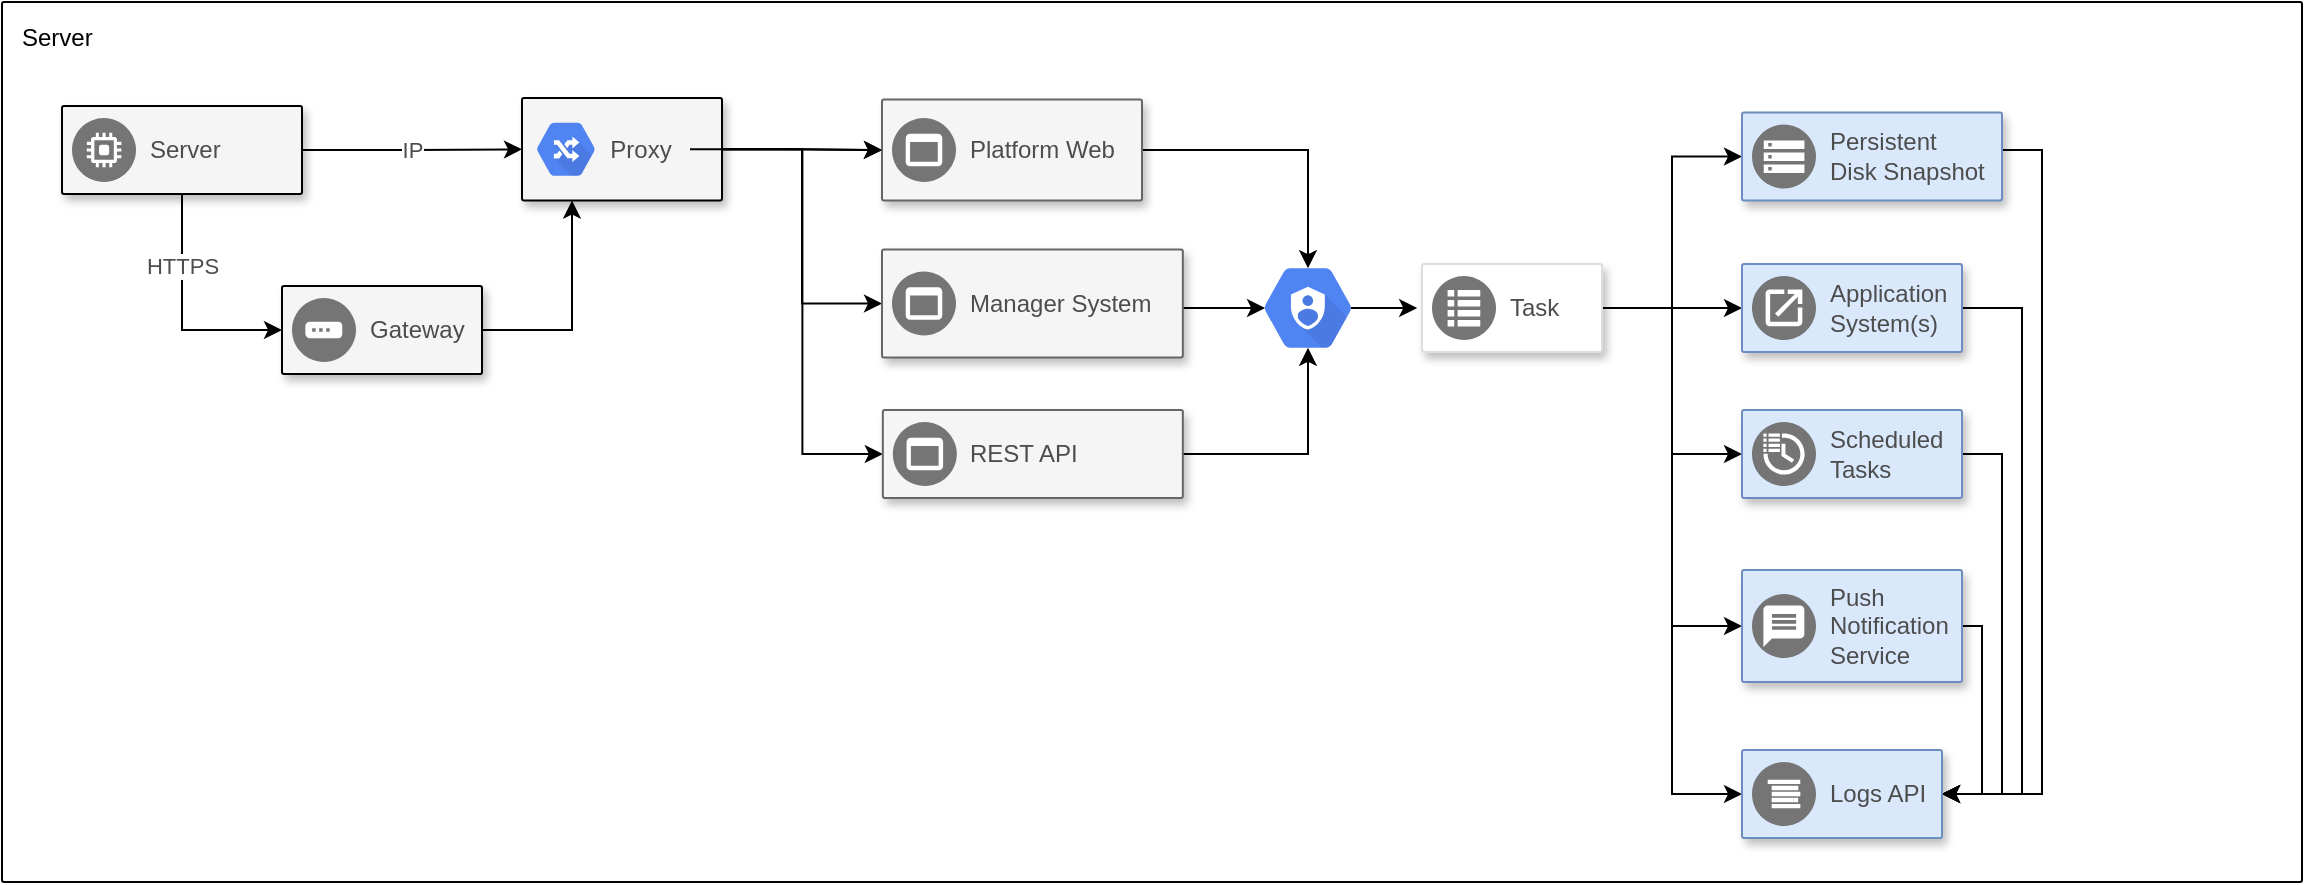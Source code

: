 <mxfile version="14.7.4" type="embed"><diagram id="f106602c-feb2-e66a-4537-3a34d633f6aa" name="Page-1"><mxGraphModel dx="1244" dy="642" grid="1" gridSize="10" guides="1" tooltips="1" connect="1" arrows="1" fold="1" page="1" pageScale="1" pageWidth="1169" pageHeight="827" background="none" math="0" shadow="0"><root><mxCell id="0"/><mxCell id="1" parent="0"/><mxCell id="dV1n4wa-xcsjoLgTKaDh-1084" value="Server" style="sketch=0;points=[[0,0,0],[0.25,0,0],[0.5,0,0],[0.75,0,0],[1,0,0],[1,0.25,0],[1,0.5,0],[1,0.75,0],[1,1,0],[0.75,1,0],[0.5,1,0],[0.25,1,0],[0,1,0],[0,0.75,0],[0,0.5,0],[0,0.25,0]];rounded=1;absoluteArcSize=1;arcSize=2;html=1;shadow=0;dashed=0;fontSize=12;align=left;verticalAlign=top;spacing=10;spacingTop=-4;" parent="1" vertex="1"><mxGeometry x="10" y="10" width="1150" height="440" as="geometry"/></mxCell><mxCell id="dV1n4wa-xcsjoLgTKaDh-1034" style="edgeStyle=orthogonalEdgeStyle;rounded=0;orthogonalLoop=1;jettySize=auto;html=1;entryX=0;entryY=0.5;entryDx=0;entryDy=0;fontColor=#4D4D4D;" parent="1" source="dV1n4wa-xcsjoLgTKaDh-1005" target="dV1n4wa-xcsjoLgTKaDh-1039" edge="1"><mxGeometry relative="1" as="geometry"><mxPoint x="400" y="84" as="targetPoint"/></mxGeometry></mxCell><mxCell id="dV1n4wa-xcsjoLgTKaDh-1043" style="edgeStyle=orthogonalEdgeStyle;rounded=0;orthogonalLoop=1;jettySize=auto;html=1;entryX=0;entryY=0.5;entryDx=0;entryDy=0;fontColor=#4D4D4D;" parent="1" source="dV1n4wa-xcsjoLgTKaDh-1005" target="dV1n4wa-xcsjoLgTKaDh-1041" edge="1"><mxGeometry relative="1" as="geometry"/></mxCell><mxCell id="dV1n4wa-xcsjoLgTKaDh-1044" style="edgeStyle=orthogonalEdgeStyle;rounded=0;orthogonalLoop=1;jettySize=auto;html=1;entryX=0;entryY=0.5;entryDx=0;entryDy=0;fontColor=#4D4D4D;" parent="1" source="dV1n4wa-xcsjoLgTKaDh-1005" target="dV1n4wa-xcsjoLgTKaDh-1045" edge="1"><mxGeometry relative="1" as="geometry"><mxPoint x="370" y="226" as="targetPoint"/></mxGeometry></mxCell><mxCell id="dV1n4wa-xcsjoLgTKaDh-1005" value="" style="shadow=1;strokeWidth=1;rounded=1;absoluteArcSize=1;arcSize=2;fillColor=#F5F5F5;" parent="1" vertex="1"><mxGeometry x="270" y="58" width="100" height="51.25" as="geometry"/></mxCell><mxCell id="dV1n4wa-xcsjoLgTKaDh-1061" style="edgeStyle=orthogonalEdgeStyle;rounded=0;orthogonalLoop=1;jettySize=auto;html=1;entryX=0;entryY=0.5;entryDx=0;entryDy=0;fontColor=#4D4D4D;" parent="1" source="dV1n4wa-xcsjoLgTKaDh-1007" target="dV1n4wa-xcsjoLgTKaDh-1015" edge="1"><mxGeometry relative="1" as="geometry"/></mxCell><mxCell id="dV1n4wa-xcsjoLgTKaDh-1062" style="edgeStyle=orthogonalEdgeStyle;rounded=0;orthogonalLoop=1;jettySize=auto;html=1;entryX=0;entryY=0.5;entryDx=0;entryDy=0;fontColor=#4D4D4D;" parent="1" source="dV1n4wa-xcsjoLgTKaDh-1007" target="dV1n4wa-xcsjoLgTKaDh-1019" edge="1"><mxGeometry relative="1" as="geometry"/></mxCell><mxCell id="dV1n4wa-xcsjoLgTKaDh-1063" style="edgeStyle=orthogonalEdgeStyle;rounded=0;orthogonalLoop=1;jettySize=auto;html=1;entryX=0;entryY=0.5;entryDx=0;entryDy=0;fontColor=#4D4D4D;" parent="1" source="dV1n4wa-xcsjoLgTKaDh-1007" target="dV1n4wa-xcsjoLgTKaDh-1025" edge="1"><mxGeometry relative="1" as="geometry"/></mxCell><mxCell id="dV1n4wa-xcsjoLgTKaDh-1064" style="edgeStyle=orthogonalEdgeStyle;rounded=0;orthogonalLoop=1;jettySize=auto;html=1;entryX=0;entryY=0.5;entryDx=0;entryDy=0;fontColor=#4D4D4D;" parent="1" source="dV1n4wa-xcsjoLgTKaDh-1007" target="dV1n4wa-xcsjoLgTKaDh-1058" edge="1"><mxGeometry relative="1" as="geometry"/></mxCell><mxCell id="dV1n4wa-xcsjoLgTKaDh-1073" style="edgeStyle=orthogonalEdgeStyle;rounded=0;orthogonalLoop=1;jettySize=auto;html=1;entryX=0;entryY=0.5;entryDx=0;entryDy=0;fontColor=#4D4D4D;" parent="1" source="dV1n4wa-xcsjoLgTKaDh-1007" target="dV1n4wa-xcsjoLgTKaDh-1021" edge="1"><mxGeometry relative="1" as="geometry"/></mxCell><mxCell id="dV1n4wa-xcsjoLgTKaDh-1007" value="" style="strokeColor=#dddddd;shadow=1;strokeWidth=1;rounded=1;absoluteArcSize=1;arcSize=2;fillColor=default;gradientColor=none;fontColor=#4D4D4D;" parent="1" vertex="1"><mxGeometry x="720" y="141" width="90" height="44" as="geometry"/></mxCell><mxCell id="dV1n4wa-xcsjoLgTKaDh-1008" value="Task" style="sketch=0;dashed=0;connectable=0;html=1;fillColor=#757575;strokeColor=none;shape=mxgraph.gcp2.task_queues;part=1;labelPosition=right;verticalLabelPosition=middle;align=left;verticalAlign=middle;spacingLeft=5;fontSize=12;fontColor=#4D4D4D;" parent="dV1n4wa-xcsjoLgTKaDh-1007" vertex="1"><mxGeometry y="0.5" width="32" height="32" relative="1" as="geometry"><mxPoint x="5" y="-16" as="offset"/></mxGeometry></mxCell><mxCell id="dV1n4wa-xcsjoLgTKaDh-1028" value="IP" style="edgeStyle=orthogonalEdgeStyle;rounded=0;orthogonalLoop=1;jettySize=auto;html=1;fontColor=#4D4D4D;" parent="1" source="dV1n4wa-xcsjoLgTKaDh-1011" target="dV1n4wa-xcsjoLgTKaDh-1005" edge="1"><mxGeometry relative="1" as="geometry"/></mxCell><mxCell id="dV1n4wa-xcsjoLgTKaDh-1031" value="HTTPS" style="edgeStyle=orthogonalEdgeStyle;rounded=0;orthogonalLoop=1;jettySize=auto;html=1;entryX=0;entryY=0.5;entryDx=0;entryDy=0;fontColor=#4D4D4D;" parent="1" source="dV1n4wa-xcsjoLgTKaDh-1011" target="dV1n4wa-xcsjoLgTKaDh-1013" edge="1"><mxGeometry x="-0.39" relative="1" as="geometry"><mxPoint as="offset"/></mxGeometry></mxCell><mxCell id="dV1n4wa-xcsjoLgTKaDh-1011" value="" style="shadow=1;strokeWidth=1;rounded=1;absoluteArcSize=1;arcSize=2;fontColor=#4D4D4D;fillColor=#F5F5F5;" parent="1" vertex="1"><mxGeometry x="40" y="62" width="120" height="44" as="geometry"/></mxCell><mxCell id="dV1n4wa-xcsjoLgTKaDh-1012" value="Server" style="sketch=0;dashed=0;connectable=0;html=1;fillColor=#757575;strokeColor=none;shape=mxgraph.gcp2.dedicated_game_server;part=1;labelPosition=right;verticalLabelPosition=middle;align=left;verticalAlign=middle;spacingLeft=5;fontSize=12;fontColor=#4D4D4D;" parent="dV1n4wa-xcsjoLgTKaDh-1011" vertex="1"><mxGeometry y="0.5" width="32" height="32" relative="1" as="geometry"><mxPoint x="5" y="-16" as="offset"/></mxGeometry></mxCell><mxCell id="dV1n4wa-xcsjoLgTKaDh-1032" style="edgeStyle=orthogonalEdgeStyle;rounded=0;orthogonalLoop=1;jettySize=auto;html=1;entryX=0.25;entryY=1;entryDx=0;entryDy=0;fontColor=#4D4D4D;" parent="1" source="dV1n4wa-xcsjoLgTKaDh-1013" target="dV1n4wa-xcsjoLgTKaDh-1005" edge="1"><mxGeometry relative="1" as="geometry"/></mxCell><mxCell id="dV1n4wa-xcsjoLgTKaDh-1013" value="" style="shadow=1;strokeWidth=1;rounded=1;absoluteArcSize=1;arcSize=2;fontColor=#4D4D4D;fillColor=#F5F5F5;" parent="1" vertex="1"><mxGeometry x="150" y="152" width="100" height="44" as="geometry"/></mxCell><mxCell id="dV1n4wa-xcsjoLgTKaDh-1014" value="Gateway" style="sketch=0;dashed=0;connectable=0;html=1;fillColor=#757575;strokeColor=none;shape=mxgraph.gcp2.gateway;part=1;labelPosition=right;verticalLabelPosition=middle;align=left;verticalAlign=middle;spacingLeft=5;fontSize=12;fontColor=#4D4D4D;" parent="dV1n4wa-xcsjoLgTKaDh-1013" vertex="1"><mxGeometry y="0.5" width="32" height="32" relative="1" as="geometry"><mxPoint x="5" y="-16" as="offset"/></mxGeometry></mxCell><mxCell id="dV1n4wa-xcsjoLgTKaDh-1067" style="edgeStyle=orthogonalEdgeStyle;rounded=0;orthogonalLoop=1;jettySize=auto;html=1;entryX=1;entryY=0.5;entryDx=0;entryDy=0;fontColor=#4D4D4D;" parent="1" source="dV1n4wa-xcsjoLgTKaDh-1015" target="dV1n4wa-xcsjoLgTKaDh-1058" edge="1"><mxGeometry relative="1" as="geometry"><mxPoint x="1030" y="414" as="targetPoint"/><Array as="points"><mxPoint x="1020" y="163"/><mxPoint x="1020" y="406"/></Array></mxGeometry></mxCell><mxCell id="dV1n4wa-xcsjoLgTKaDh-1015" value="" style="strokeColor=#6c8ebf;shadow=1;strokeWidth=1;rounded=1;absoluteArcSize=1;arcSize=2;fillColor=#dae8fc;fontColor=#4D4D4D;" parent="1" vertex="1"><mxGeometry x="880" y="141" width="110" height="44" as="geometry"/></mxCell><mxCell id="dV1n4wa-xcsjoLgTKaDh-1016" value="Application&#10;System(s)" style="sketch=0;dashed=0;connectable=0;html=1;fillColor=#757575;strokeColor=none;shape=mxgraph.gcp2.application_system;part=1;labelPosition=right;verticalLabelPosition=middle;align=left;verticalAlign=middle;spacingLeft=5;fontSize=12;fontColor=#4D4D4D;" parent="dV1n4wa-xcsjoLgTKaDh-1015" vertex="1"><mxGeometry y="0.5" width="32" height="32" relative="1" as="geometry"><mxPoint x="5" y="-16" as="offset"/></mxGeometry></mxCell><mxCell id="dV1n4wa-xcsjoLgTKaDh-1066" style="edgeStyle=orthogonalEdgeStyle;rounded=0;orthogonalLoop=1;jettySize=auto;html=1;entryX=1;entryY=0.5;entryDx=0;entryDy=0;fontColor=#4D4D4D;" parent="1" source="dV1n4wa-xcsjoLgTKaDh-1019" target="dV1n4wa-xcsjoLgTKaDh-1058" edge="1"><mxGeometry relative="1" as="geometry"><mxPoint x="1020" y="264" as="targetPoint"/><Array as="points"><mxPoint x="1010" y="236"/><mxPoint x="1010" y="406"/></Array></mxGeometry></mxCell><mxCell id="dV1n4wa-xcsjoLgTKaDh-1019" value="" style="strokeColor=#6c8ebf;shadow=1;strokeWidth=1;rounded=1;absoluteArcSize=1;arcSize=2;fillColor=#dae8fc;fontColor=#4D4D4D;" parent="1" vertex="1"><mxGeometry x="880" y="214" width="110" height="44" as="geometry"/></mxCell><mxCell id="dV1n4wa-xcsjoLgTKaDh-1020" value="Scheduled&#10;Tasks" style="sketch=0;dashed=0;connectable=0;html=1;fillColor=#757575;strokeColor=none;shape=mxgraph.gcp2.scheduled_tasks;part=1;labelPosition=right;verticalLabelPosition=middle;align=left;verticalAlign=middle;spacingLeft=5;fontSize=12;fontColor=#4D4D4D;" parent="dV1n4wa-xcsjoLgTKaDh-1019" vertex="1"><mxGeometry y="0.5" width="32" height="32" relative="1" as="geometry"><mxPoint x="5" y="-16" as="offset"/></mxGeometry></mxCell><mxCell id="dV1n4wa-xcsjoLgTKaDh-1068" style="edgeStyle=orthogonalEdgeStyle;rounded=0;orthogonalLoop=1;jettySize=auto;html=1;entryX=1;entryY=0.5;entryDx=0;entryDy=0;fontColor=#4D4D4D;" parent="1" source="dV1n4wa-xcsjoLgTKaDh-1021" target="dV1n4wa-xcsjoLgTKaDh-1058" edge="1"><mxGeometry relative="1" as="geometry"><Array as="points"><mxPoint x="1030" y="84"/><mxPoint x="1030" y="406"/></Array></mxGeometry></mxCell><mxCell id="dV1n4wa-xcsjoLgTKaDh-1021" value="" style="strokeColor=#6c8ebf;shadow=1;strokeWidth=1;rounded=1;absoluteArcSize=1;arcSize=2;fillColor=#dae8fc;fontColor=#4D4D4D;" parent="1" vertex="1"><mxGeometry x="880" y="65.25" width="130" height="44" as="geometry"/></mxCell><mxCell id="dV1n4wa-xcsjoLgTKaDh-1022" value="Persistent&#10;Disk Snapshot" style="sketch=0;dashed=0;connectable=0;html=1;fillColor=#757575;strokeColor=none;shape=mxgraph.gcp2.persistent_disk_snapshot;part=1;labelPosition=right;verticalLabelPosition=middle;align=left;verticalAlign=middle;spacingLeft=5;fontSize=12;fontColor=#4D4D4D;" parent="dV1n4wa-xcsjoLgTKaDh-1021" vertex="1"><mxGeometry y="0.5" width="32" height="32" relative="1" as="geometry"><mxPoint x="5" y="-16" as="offset"/></mxGeometry></mxCell><mxCell id="dV1n4wa-xcsjoLgTKaDh-1065" style="edgeStyle=orthogonalEdgeStyle;rounded=0;orthogonalLoop=1;jettySize=auto;html=1;entryX=1;entryY=0.5;entryDx=0;entryDy=0;fontColor=#4D4D4D;" parent="1" source="dV1n4wa-xcsjoLgTKaDh-1025" target="dV1n4wa-xcsjoLgTKaDh-1058" edge="1"><mxGeometry relative="1" as="geometry"><Array as="points"><mxPoint x="1000" y="322"/><mxPoint x="1000" y="406"/></Array></mxGeometry></mxCell><mxCell id="dV1n4wa-xcsjoLgTKaDh-1025" value="" style="strokeColor=#6c8ebf;shadow=1;strokeWidth=1;rounded=1;absoluteArcSize=1;arcSize=2;fillColor=#dae8fc;fontColor=#4D4D4D;" parent="1" vertex="1"><mxGeometry x="880" y="294" width="110" height="56" as="geometry"/></mxCell><mxCell id="dV1n4wa-xcsjoLgTKaDh-1026" value="Push&#10;Notification&#10;Service" style="sketch=0;dashed=0;connectable=0;html=1;fillColor=#757575;strokeColor=none;shape=mxgraph.gcp2.push_notification_service;part=1;labelPosition=right;verticalLabelPosition=middle;align=left;verticalAlign=middle;spacingLeft=5;fontSize=12;fontColor=#4D4D4D;" parent="dV1n4wa-xcsjoLgTKaDh-1025" vertex="1"><mxGeometry y="0.5" width="32" height="32" relative="1" as="geometry"><mxPoint x="5" y="-16" as="offset"/></mxGeometry></mxCell><mxCell id="dV1n4wa-xcsjoLgTKaDh-1054" style="edgeStyle=orthogonalEdgeStyle;rounded=0;orthogonalLoop=1;jettySize=auto;html=1;entryX=0.5;entryY=0.16;entryDx=0;entryDy=0;entryPerimeter=0;fontColor=#4D4D4D;" parent="1" source="dV1n4wa-xcsjoLgTKaDh-1039" target="dV1n4wa-xcsjoLgTKaDh-1053" edge="1"><mxGeometry relative="1" as="geometry"/></mxCell><mxCell id="dV1n4wa-xcsjoLgTKaDh-1039" value="" style="shadow=1;strokeWidth=1;rounded=1;absoluteArcSize=1;arcSize=2;fillColor=#f5f5f5;strokeColor=#666666;fontColor=#4D4D4D;" parent="1" vertex="1"><mxGeometry x="450" y="58.75" width="130" height="50.5" as="geometry"/></mxCell><mxCell id="dV1n4wa-xcsjoLgTKaDh-1040" value="Platform Web" style="sketch=0;dashed=0;connectable=0;html=1;fillColor=#757575;strokeColor=none;shape=mxgraph.gcp2.frontend_platform_services;part=1;labelPosition=right;verticalLabelPosition=middle;align=left;verticalAlign=middle;spacingLeft=5;fontSize=12;fontColor=#4D4D4D;" parent="dV1n4wa-xcsjoLgTKaDh-1039" vertex="1"><mxGeometry y="0.5" width="32" height="32" relative="1" as="geometry"><mxPoint x="5" y="-16" as="offset"/></mxGeometry></mxCell><mxCell id="dV1n4wa-xcsjoLgTKaDh-1055" style="edgeStyle=orthogonalEdgeStyle;rounded=0;orthogonalLoop=1;jettySize=auto;html=1;entryX=0.175;entryY=0.5;entryDx=0;entryDy=0;entryPerimeter=0;fontColor=#4D4D4D;" parent="1" source="dV1n4wa-xcsjoLgTKaDh-1041" target="dV1n4wa-xcsjoLgTKaDh-1053" edge="1"><mxGeometry relative="1" as="geometry"><mxPoint x="632" y="163" as="targetPoint"/><Array as="points"><mxPoint x="610" y="163"/><mxPoint x="610" y="163"/></Array></mxGeometry></mxCell><mxCell id="dV1n4wa-xcsjoLgTKaDh-1041" value="" style="shadow=1;strokeWidth=1;rounded=1;absoluteArcSize=1;arcSize=2;fillColor=#f5f5f5;strokeColor=#666666;fontColor=#4D4D4D;" parent="1" vertex="1"><mxGeometry x="450" y="133.75" width="150.42" height="54" as="geometry"/></mxCell><mxCell id="dV1n4wa-xcsjoLgTKaDh-1042" value="Manager System" style="sketch=0;dashed=0;connectable=0;html=1;fillColor=#757575;strokeColor=none;shape=mxgraph.gcp2.frontend_platform_services;part=1;labelPosition=right;verticalLabelPosition=middle;align=left;verticalAlign=middle;spacingLeft=5;fontSize=12;fontColor=#4D4D4D;" parent="dV1n4wa-xcsjoLgTKaDh-1041" vertex="1"><mxGeometry y="0.5" width="32" height="32" relative="1" as="geometry"><mxPoint x="5" y="-16" as="offset"/></mxGeometry></mxCell><mxCell id="dV1n4wa-xcsjoLgTKaDh-1056" style="edgeStyle=orthogonalEdgeStyle;rounded=0;orthogonalLoop=1;jettySize=auto;html=1;entryX=0.5;entryY=0.84;entryDx=0;entryDy=0;entryPerimeter=0;fontColor=#4D4D4D;" parent="1" source="dV1n4wa-xcsjoLgTKaDh-1045" target="dV1n4wa-xcsjoLgTKaDh-1053" edge="1"><mxGeometry relative="1" as="geometry"/></mxCell><mxCell id="dV1n4wa-xcsjoLgTKaDh-1045" value="" style="shadow=1;strokeWidth=1;rounded=1;absoluteArcSize=1;arcSize=2;fillColor=#f5f5f5;strokeColor=#666666;fontColor=#4D4D4D;" parent="1" vertex="1"><mxGeometry x="450.42" y="214" width="150" height="44" as="geometry"/></mxCell><mxCell id="dV1n4wa-xcsjoLgTKaDh-1046" value="REST API" style="sketch=0;dashed=0;connectable=0;html=1;fillColor=#757575;strokeColor=none;shape=mxgraph.gcp2.frontend_platform_services;part=1;labelPosition=right;verticalLabelPosition=middle;align=left;verticalAlign=middle;spacingLeft=5;fontSize=12;fontColor=#4D4D4D;" parent="dV1n4wa-xcsjoLgTKaDh-1045" vertex="1"><mxGeometry y="0.5" width="32" height="32" relative="1" as="geometry"><mxPoint x="5" y="-16" as="offset"/></mxGeometry></mxCell><mxCell id="dV1n4wa-xcsjoLgTKaDh-1074" style="edgeStyle=orthogonalEdgeStyle;rounded=0;orthogonalLoop=1;jettySize=auto;html=1;entryX=-0.027;entryY=0.497;entryDx=0;entryDy=0;entryPerimeter=0;exitX=0.825;exitY=0.5;exitDx=0;exitDy=0;exitPerimeter=0;fontColor=#4D4D4D;" parent="1" source="dV1n4wa-xcsjoLgTKaDh-1053" target="dV1n4wa-xcsjoLgTKaDh-1007" edge="1"><mxGeometry relative="1" as="geometry"/></mxCell><mxCell id="dV1n4wa-xcsjoLgTKaDh-1053" value="" style="sketch=0;html=1;fillColor=#5184F3;strokeColor=none;verticalAlign=top;labelPosition=center;verticalLabelPosition=bottom;align=center;spacingTop=-6;fontSize=11;fontStyle=1;shape=mxgraph.gcp2.hexIcon;prIcon=cloud_iam;fontColor=#4D4D4D;" parent="1" vertex="1"><mxGeometry x="630" y="133.75" width="66" height="58.5" as="geometry"/></mxCell><mxCell id="dV1n4wa-xcsjoLgTKaDh-1058" value="" style="strokeColor=#6c8ebf;shadow=1;strokeWidth=1;rounded=1;absoluteArcSize=1;arcSize=2;fillColor=#dae8fc;fontColor=#4D4D4D;" parent="1" vertex="1"><mxGeometry x="880" y="384" width="100" height="44" as="geometry"/></mxCell><mxCell id="dV1n4wa-xcsjoLgTKaDh-1059" value="Logs API" style="sketch=0;dashed=0;connectable=0;html=1;fillColor=#757575;strokeColor=none;shape=mxgraph.gcp2.logs_api;part=1;labelPosition=right;verticalLabelPosition=middle;align=left;verticalAlign=middle;spacingLeft=5;fontSize=12;fontColor=#4D4D4D;" parent="dV1n4wa-xcsjoLgTKaDh-1058" vertex="1"><mxGeometry y="0.5" width="32" height="32" relative="1" as="geometry"><mxPoint x="5" y="-16" as="offset"/></mxGeometry></mxCell><mxCell id="dV1n4wa-xcsjoLgTKaDh-1080" value="" style="sketch=0;dashed=0;connectable=0;html=1;fillColor=#5184F3;strokeColor=none;shape=mxgraph.gcp2.hexIcon;prIcon=cloud_routes;part=1;labelPosition=right;verticalLabelPosition=middle;align=left;verticalAlign=middle;spacingLeft=5;fontSize=12;fontColor=#4D4D4D;" parent="1" vertex="1"><mxGeometry x="270" y="64.13" width="44" height="39" as="geometry"/></mxCell><mxCell id="3" value="" style="edgeStyle=orthogonalEdgeStyle;rounded=0;orthogonalLoop=1;jettySize=auto;html=1;fontColor=#4D4D4D;" edge="1" parent="1" source="dV1n4wa-xcsjoLgTKaDh-1081" target="dV1n4wa-xcsjoLgTKaDh-1039"><mxGeometry relative="1" as="geometry"/></mxCell><mxCell id="dV1n4wa-xcsjoLgTKaDh-1081" value="&lt;span style=&quot;text-align: left&quot;&gt;Proxy&lt;/span&gt;" style="text;html=1;align=center;verticalAlign=middle;resizable=0;points=[];autosize=1;strokeColor=none;fillColor=none;fontColor=#4D4D4D;" parent="1" vertex="1"><mxGeometry x="304" y="73.63" width="50" height="20" as="geometry"/></mxCell></root></mxGraphModel></diagram></mxfile>